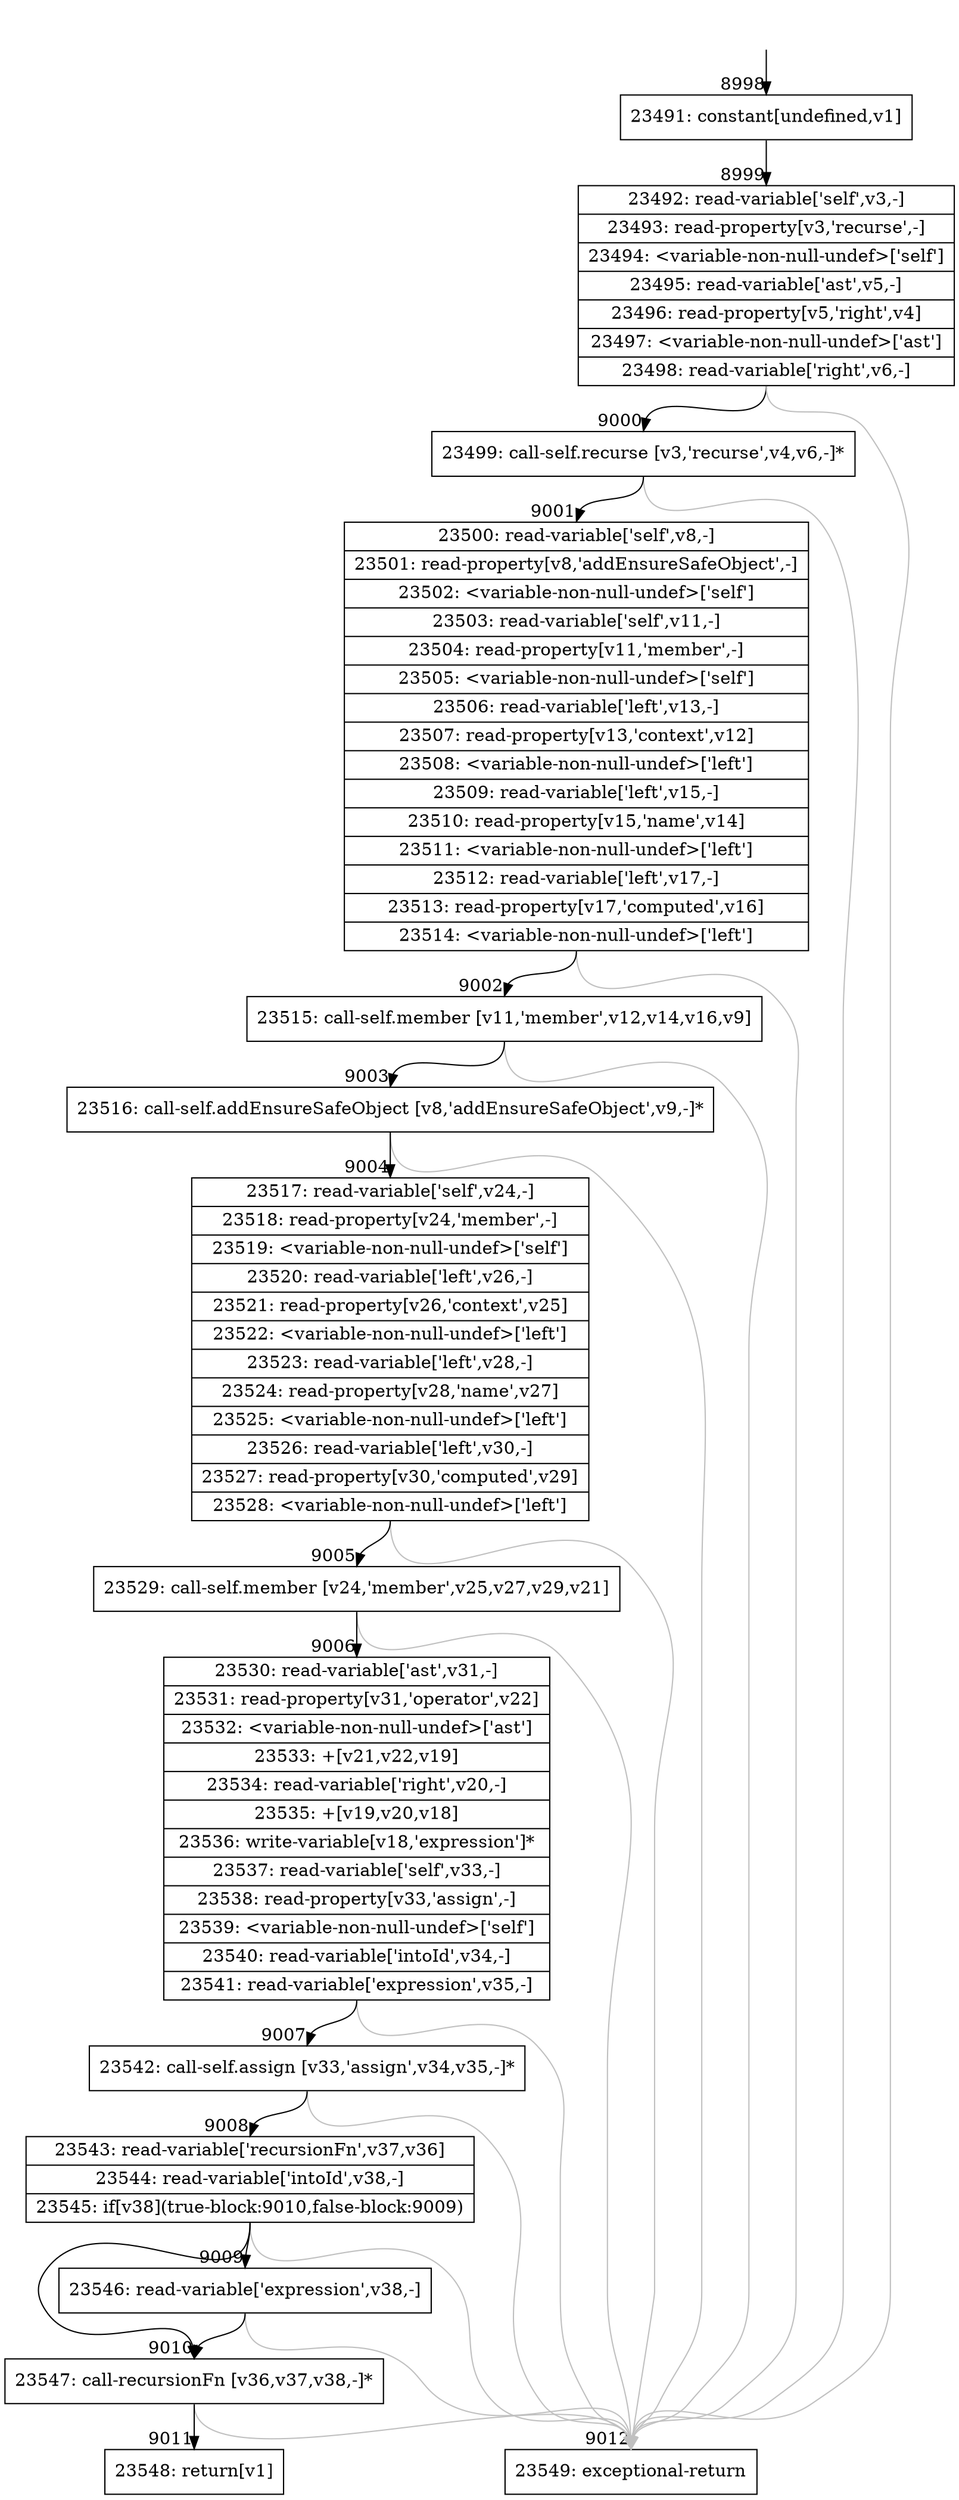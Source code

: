 digraph {
rankdir="TD"
BB_entry665[shape=none,label=""];
BB_entry665 -> BB8998 [tailport=s, headport=n, headlabel="    8998"]
BB8998 [shape=record label="{23491: constant[undefined,v1]}" ] 
BB8998 -> BB8999 [tailport=s, headport=n, headlabel="      8999"]
BB8999 [shape=record label="{23492: read-variable['self',v3,-]|23493: read-property[v3,'recurse',-]|23494: \<variable-non-null-undef\>['self']|23495: read-variable['ast',v5,-]|23496: read-property[v5,'right',v4]|23497: \<variable-non-null-undef\>['ast']|23498: read-variable['right',v6,-]}" ] 
BB8999 -> BB9000 [tailport=s, headport=n, headlabel="      9000"]
BB8999 -> BB9012 [tailport=s, headport=n, color=gray, headlabel="      9012"]
BB9000 [shape=record label="{23499: call-self.recurse [v3,'recurse',v4,v6,-]*}" ] 
BB9000 -> BB9001 [tailport=s, headport=n, headlabel="      9001"]
BB9000 -> BB9012 [tailport=s, headport=n, color=gray]
BB9001 [shape=record label="{23500: read-variable['self',v8,-]|23501: read-property[v8,'addEnsureSafeObject',-]|23502: \<variable-non-null-undef\>['self']|23503: read-variable['self',v11,-]|23504: read-property[v11,'member',-]|23505: \<variable-non-null-undef\>['self']|23506: read-variable['left',v13,-]|23507: read-property[v13,'context',v12]|23508: \<variable-non-null-undef\>['left']|23509: read-variable['left',v15,-]|23510: read-property[v15,'name',v14]|23511: \<variable-non-null-undef\>['left']|23512: read-variable['left',v17,-]|23513: read-property[v17,'computed',v16]|23514: \<variable-non-null-undef\>['left']}" ] 
BB9001 -> BB9002 [tailport=s, headport=n, headlabel="      9002"]
BB9001 -> BB9012 [tailport=s, headport=n, color=gray]
BB9002 [shape=record label="{23515: call-self.member [v11,'member',v12,v14,v16,v9]}" ] 
BB9002 -> BB9003 [tailport=s, headport=n, headlabel="      9003"]
BB9002 -> BB9012 [tailport=s, headport=n, color=gray]
BB9003 [shape=record label="{23516: call-self.addEnsureSafeObject [v8,'addEnsureSafeObject',v9,-]*}" ] 
BB9003 -> BB9004 [tailport=s, headport=n, headlabel="      9004"]
BB9003 -> BB9012 [tailport=s, headport=n, color=gray]
BB9004 [shape=record label="{23517: read-variable['self',v24,-]|23518: read-property[v24,'member',-]|23519: \<variable-non-null-undef\>['self']|23520: read-variable['left',v26,-]|23521: read-property[v26,'context',v25]|23522: \<variable-non-null-undef\>['left']|23523: read-variable['left',v28,-]|23524: read-property[v28,'name',v27]|23525: \<variable-non-null-undef\>['left']|23526: read-variable['left',v30,-]|23527: read-property[v30,'computed',v29]|23528: \<variable-non-null-undef\>['left']}" ] 
BB9004 -> BB9005 [tailport=s, headport=n, headlabel="      9005"]
BB9004 -> BB9012 [tailport=s, headport=n, color=gray]
BB9005 [shape=record label="{23529: call-self.member [v24,'member',v25,v27,v29,v21]}" ] 
BB9005 -> BB9006 [tailport=s, headport=n, headlabel="      9006"]
BB9005 -> BB9012 [tailport=s, headport=n, color=gray]
BB9006 [shape=record label="{23530: read-variable['ast',v31,-]|23531: read-property[v31,'operator',v22]|23532: \<variable-non-null-undef\>['ast']|23533: +[v21,v22,v19]|23534: read-variable['right',v20,-]|23535: +[v19,v20,v18]|23536: write-variable[v18,'expression']*|23537: read-variable['self',v33,-]|23538: read-property[v33,'assign',-]|23539: \<variable-non-null-undef\>['self']|23540: read-variable['intoId',v34,-]|23541: read-variable['expression',v35,-]}" ] 
BB9006 -> BB9007 [tailport=s, headport=n, headlabel="      9007"]
BB9006 -> BB9012 [tailport=s, headport=n, color=gray]
BB9007 [shape=record label="{23542: call-self.assign [v33,'assign',v34,v35,-]*}" ] 
BB9007 -> BB9008 [tailport=s, headport=n, headlabel="      9008"]
BB9007 -> BB9012 [tailport=s, headport=n, color=gray]
BB9008 [shape=record label="{23543: read-variable['recursionFn',v37,v36]|23544: read-variable['intoId',v38,-]|23545: if[v38](true-block:9010,false-block:9009)}" ] 
BB9008 -> BB9010 [tailport=s, headport=n, headlabel="      9010"]
BB9008 -> BB9009 [tailport=s, headport=n, headlabel="      9009"]
BB9008 -> BB9012 [tailport=s, headport=n, color=gray]
BB9009 [shape=record label="{23546: read-variable['expression',v38,-]}" ] 
BB9009 -> BB9010 [tailport=s, headport=n]
BB9009 -> BB9012 [tailport=s, headport=n, color=gray]
BB9010 [shape=record label="{23547: call-recursionFn [v36,v37,v38,-]*}" ] 
BB9010 -> BB9011 [tailport=s, headport=n, headlabel="      9011"]
BB9010 -> BB9012 [tailport=s, headport=n, color=gray]
BB9011 [shape=record label="{23548: return[v1]}" ] 
BB9012 [shape=record label="{23549: exceptional-return}" ] 
//#$~ 13387
}
